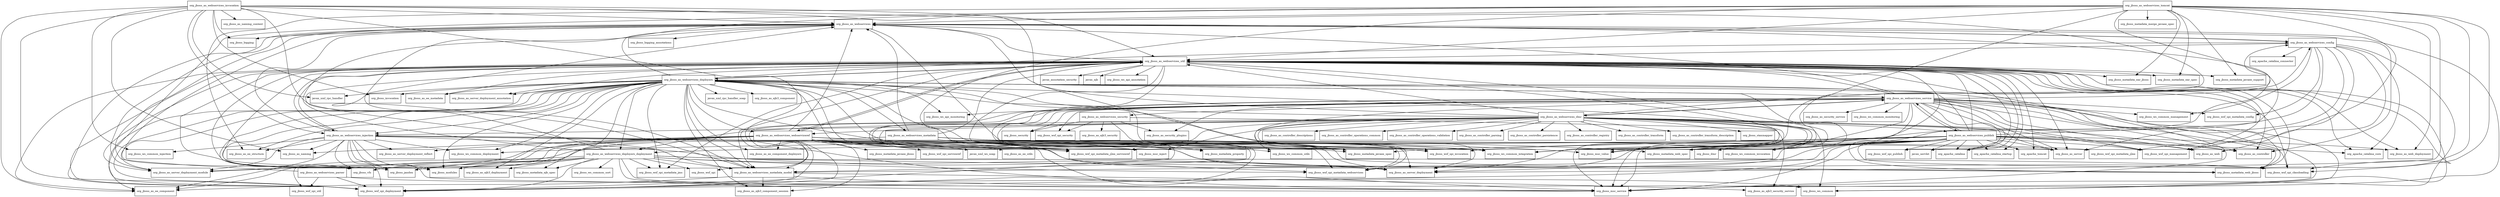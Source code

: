 digraph jboss_as_webservices_server_integration_7_4_0_Final_redhat_19_package_dependencies {
  node [shape = box, fontsize=10.0];
  org_jboss_as_webservices -> org_jboss_as_controller;
  org_jboss_as_webservices -> org_jboss_as_server_deployment;
  org_jboss_as_webservices -> org_jboss_as_server_deployment_module;
  org_jboss_as_webservices -> org_jboss_as_webservices_config;
  org_jboss_as_webservices -> org_jboss_logging;
  org_jboss_as_webservices -> org_jboss_logging_annotations;
  org_jboss_as_webservices -> org_jboss_msc_service;
  org_jboss_as_webservices -> org_jboss_vfs;
  org_jboss_as_webservices -> org_jboss_wsf_spi_deployment;
  org_jboss_as_webservices_config -> org_apache_catalina_connector;
  org_jboss_as_webservices_config -> org_apache_catalina_core;
  org_jboss_as_webservices_config -> org_jboss_as_server;
  org_jboss_as_webservices_config -> org_jboss_as_web;
  org_jboss_as_webservices_config -> org_jboss_as_webservices;
  org_jboss_as_webservices_config -> org_jboss_as_webservices_util;
  org_jboss_as_webservices_config -> org_jboss_msc_service;
  org_jboss_as_webservices_config -> org_jboss_msc_value;
  org_jboss_as_webservices_config -> org_jboss_ws_common_management;
  org_jboss_as_webservices_config -> org_jboss_wsf_spi_management;
  org_jboss_as_webservices_config -> org_jboss_wsf_spi_metadata_config;
  org_jboss_as_webservices_deployers -> javax_xml_rpc_handler;
  org_jboss_as_webservices_deployers -> javax_xml_rpc_handler_soap;
  org_jboss_as_webservices_deployers -> org_jboss_as_ee_component;
  org_jboss_as_webservices_deployers -> org_jboss_as_ee_component_deployers;
  org_jboss_as_webservices_deployers -> org_jboss_as_ee_metadata;
  org_jboss_as_webservices_deployers -> org_jboss_as_ee_structure;
  org_jboss_as_webservices_deployers -> org_jboss_as_ejb3_component;
  org_jboss_as_webservices_deployers -> org_jboss_as_ejb3_component_session;
  org_jboss_as_webservices_deployers -> org_jboss_as_ejb3_deployment;
  org_jboss_as_webservices_deployers -> org_jboss_as_server_deployment;
  org_jboss_as_webservices_deployers -> org_jboss_as_server_deployment_annotation;
  org_jboss_as_webservices_deployers -> org_jboss_as_server_deployment_module;
  org_jboss_as_webservices_deployers -> org_jboss_as_webservices;
  org_jboss_as_webservices_deployers -> org_jboss_as_webservices_config;
  org_jboss_as_webservices_deployers -> org_jboss_as_webservices_deployers_deployment;
  org_jboss_as_webservices_deployers -> org_jboss_as_webservices_injection;
  org_jboss_as_webservices_deployers -> org_jboss_as_webservices_metadata;
  org_jboss_as_webservices_deployers -> org_jboss_as_webservices_metadata_model;
  org_jboss_as_webservices_deployers -> org_jboss_as_webservices_service;
  org_jboss_as_webservices_deployers -> org_jboss_as_webservices_util;
  org_jboss_as_webservices_deployers -> org_jboss_as_webservices_webserviceref;
  org_jboss_as_webservices_deployers -> org_jboss_invocation;
  org_jboss_as_webservices_deployers -> org_jboss_jandex;
  org_jboss_as_webservices_deployers -> org_jboss_metadata_ejb_spec;
  org_jboss_as_webservices_deployers -> org_jboss_metadata_javaee_spec;
  org_jboss_as_webservices_deployers -> org_jboss_metadata_property;
  org_jboss_as_webservices_deployers -> org_jboss_metadata_web_jboss;
  org_jboss_as_webservices_deployers -> org_jboss_metadata_web_spec;
  org_jboss_as_webservices_deployers -> org_jboss_modules;
  org_jboss_as_webservices_deployers -> org_jboss_msc_service;
  org_jboss_as_webservices_deployers -> org_jboss_vfs;
  org_jboss_as_webservices_deployers -> org_jboss_ws_api_monitoring;
  org_jboss_as_webservices_deployers -> org_jboss_ws_common_deployment;
  org_jboss_as_webservices_deployers -> org_jboss_ws_common_integration;
  org_jboss_as_webservices_deployers -> org_jboss_wsf_spi_classloading;
  org_jboss_as_webservices_deployers -> org_jboss_wsf_spi_deployment;
  org_jboss_as_webservices_deployers -> org_jboss_wsf_spi_invocation;
  org_jboss_as_webservices_deployers -> org_jboss_wsf_spi_metadata_j2ee_serviceref;
  org_jboss_as_webservices_deployers -> org_jboss_wsf_spi_metadata_jms;
  org_jboss_as_webservices_deployers -> org_jboss_wsf_spi_metadata_webservices;
  org_jboss_as_webservices_deployers_deployment -> org_jboss_as_ejb3_deployment;
  org_jboss_as_webservices_deployers_deployment -> org_jboss_as_server_deployment;
  org_jboss_as_webservices_deployers_deployment -> org_jboss_as_server_deployment_module;
  org_jboss_as_webservices_deployers_deployment -> org_jboss_as_webservices;
  org_jboss_as_webservices_deployers_deployment -> org_jboss_as_webservices_metadata_model;
  org_jboss_as_webservices_deployers_deployment -> org_jboss_as_webservices_parser;
  org_jboss_as_webservices_deployers_deployment -> org_jboss_as_webservices_util;
  org_jboss_as_webservices_deployers_deployment -> org_jboss_jandex;
  org_jboss_as_webservices_deployers_deployment -> org_jboss_metadata_ejb_spec;
  org_jboss_as_webservices_deployers_deployment -> org_jboss_metadata_web_jboss;
  org_jboss_as_webservices_deployers_deployment -> org_jboss_modules;
  org_jboss_as_webservices_deployers_deployment -> org_jboss_msc_service;
  org_jboss_as_webservices_deployers_deployment -> org_jboss_vfs;
  org_jboss_as_webservices_deployers_deployment -> org_jboss_ws_common;
  org_jboss_as_webservices_deployers_deployment -> org_jboss_ws_common_sort;
  org_jboss_as_webservices_deployers_deployment -> org_jboss_wsf_spi;
  org_jboss_as_webservices_deployers_deployment -> org_jboss_wsf_spi_classloading;
  org_jboss_as_webservices_deployers_deployment -> org_jboss_wsf_spi_deployment;
  org_jboss_as_webservices_deployers_deployment -> org_jboss_wsf_spi_metadata_jms;
  org_jboss_as_webservices_deployers_deployment -> org_jboss_wsf_spi_metadata_webservices;
  org_jboss_as_webservices_dmr -> org_jboss_as_controller;
  org_jboss_as_webservices_dmr -> org_jboss_as_controller_descriptions;
  org_jboss_as_webservices_dmr -> org_jboss_as_controller_operations_common;
  org_jboss_as_webservices_dmr -> org_jboss_as_controller_operations_validation;
  org_jboss_as_webservices_dmr -> org_jboss_as_controller_parsing;
  org_jboss_as_webservices_dmr -> org_jboss_as_controller_persistence;
  org_jboss_as_webservices_dmr -> org_jboss_as_controller_registry;
  org_jboss_as_webservices_dmr -> org_jboss_as_controller_transform;
  org_jboss_as_webservices_dmr -> org_jboss_as_controller_transform_description;
  org_jboss_as_webservices_dmr -> org_jboss_as_server;
  org_jboss_as_webservices_dmr -> org_jboss_as_server_deployment;
  org_jboss_as_webservices_dmr -> org_jboss_as_webservices;
  org_jboss_as_webservices_dmr -> org_jboss_as_webservices_config;
  org_jboss_as_webservices_dmr -> org_jboss_as_webservices_deployers;
  org_jboss_as_webservices_dmr -> org_jboss_as_webservices_deployers_deployment;
  org_jboss_as_webservices_dmr -> org_jboss_as_webservices_injection;
  org_jboss_as_webservices_dmr -> org_jboss_as_webservices_publish;
  org_jboss_as_webservices_dmr -> org_jboss_as_webservices_service;
  org_jboss_as_webservices_dmr -> org_jboss_as_webservices_util;
  org_jboss_as_webservices_dmr -> org_jboss_as_webservices_webserviceref;
  org_jboss_as_webservices_dmr -> org_jboss_dmr;
  org_jboss_as_webservices_dmr -> org_jboss_msc_inject;
  org_jboss_as_webservices_dmr -> org_jboss_msc_service;
  org_jboss_as_webservices_dmr -> org_jboss_msc_value;
  org_jboss_as_webservices_dmr -> org_jboss_staxmapper;
  org_jboss_as_webservices_dmr -> org_jboss_ws_common;
  org_jboss_as_webservices_dmr -> org_jboss_ws_common_integration;
  org_jboss_as_webservices_dmr -> org_jboss_ws_common_utils;
  org_jboss_as_webservices_dmr -> org_jboss_wsf_spi_deployment;
  org_jboss_as_webservices_dmr -> org_jboss_wsf_spi_management;
  org_jboss_as_webservices_dmr -> org_jboss_wsf_spi_metadata_j2ee_serviceref;
  org_jboss_as_webservices_injection -> org_jboss_as_ee_component;
  org_jboss_as_webservices_injection -> org_jboss_as_ee_structure;
  org_jboss_as_webservices_injection -> org_jboss_as_naming;
  org_jboss_as_webservices_injection -> org_jboss_as_server;
  org_jboss_as_webservices_injection -> org_jboss_as_server_deployment;
  org_jboss_as_webservices_injection -> org_jboss_as_server_deployment_module;
  org_jboss_as_webservices_injection -> org_jboss_as_server_deployment_reflect;
  org_jboss_as_webservices_injection -> org_jboss_as_webservices;
  org_jboss_as_webservices_injection -> org_jboss_as_webservices_util;
  org_jboss_as_webservices_injection -> org_jboss_jandex;
  org_jboss_as_webservices_injection -> org_jboss_modules;
  org_jboss_as_webservices_injection -> org_jboss_msc_inject;
  org_jboss_as_webservices_injection -> org_jboss_msc_service;
  org_jboss_as_webservices_injection -> org_jboss_vfs;
  org_jboss_as_webservices_injection -> org_jboss_ws_common_deployment;
  org_jboss_as_webservices_injection -> org_jboss_ws_common_injection;
  org_jboss_as_webservices_injection -> org_jboss_ws_common_integration;
  org_jboss_as_webservices_injection -> org_jboss_wsf_spi_deployment;
  org_jboss_as_webservices_injection -> org_jboss_wsf_spi_metadata_j2ee_serviceref;
  org_jboss_as_webservices_invocation -> javax_xml_rpc_handler;
  org_jboss_as_webservices_invocation -> org_jboss_as_ee_component;
  org_jboss_as_webservices_invocation -> org_jboss_as_naming;
  org_jboss_as_webservices_invocation -> org_jboss_as_naming_context;
  org_jboss_as_webservices_invocation -> org_jboss_as_webservices;
  org_jboss_as_webservices_invocation -> org_jboss_as_webservices_injection;
  org_jboss_as_webservices_invocation -> org_jboss_as_webservices_metadata_model;
  org_jboss_as_webservices_invocation -> org_jboss_as_webservices_util;
  org_jboss_as_webservices_invocation -> org_jboss_invocation;
  org_jboss_as_webservices_invocation -> org_jboss_logging;
  org_jboss_as_webservices_invocation -> org_jboss_msc_service;
  org_jboss_as_webservices_invocation -> org_jboss_ws_common_injection;
  org_jboss_as_webservices_invocation -> org_jboss_ws_common_invocation;
  org_jboss_as_webservices_invocation -> org_jboss_wsf_spi_deployment;
  org_jboss_as_webservices_invocation -> org_jboss_wsf_spi_invocation;
  org_jboss_as_webservices_metadata -> org_jboss_as_server_deployment;
  org_jboss_as_webservices_metadata -> org_jboss_as_webservices;
  org_jboss_as_webservices_metadata -> org_jboss_as_webservices_metadata_model;
  org_jboss_as_webservices_metadata -> org_jboss_as_webservices_util;
  org_jboss_as_webservices_metadata -> org_jboss_metadata_javaee_spec;
  org_jboss_as_webservices_metadata -> org_jboss_metadata_property;
  org_jboss_as_webservices_metadata -> org_jboss_metadata_web_jboss;
  org_jboss_as_webservices_metadata -> org_jboss_metadata_web_spec;
  org_jboss_as_webservices_metadata -> org_jboss_ws_common_integration;
  org_jboss_as_webservices_metadata -> org_jboss_wsf_spi_deployment;
  org_jboss_as_webservices_metadata -> org_jboss_wsf_spi_metadata_j2ee;
  org_jboss_as_webservices_metadata -> org_jboss_wsf_spi_metadata_webservices;
  org_jboss_as_webservices_metadata -> org_jboss_wsf_spi_util;
  org_jboss_as_webservices_metadata_model -> org_jboss_as_ee_component;
  org_jboss_as_webservices_metadata_model -> org_jboss_as_ejb3_component_session;
  org_jboss_as_webservices_metadata_model -> org_jboss_as_ejb3_security_service;
  org_jboss_as_webservices_metadata_model -> org_jboss_as_webservices;
  org_jboss_as_webservices_metadata_model -> org_jboss_msc_service;
  org_jboss_as_webservices_parser -> org_jboss_as_webservices;
  org_jboss_as_webservices_parser -> org_jboss_ws_common;
  org_jboss_as_webservices_parser -> org_jboss_wsf_spi_deployment;
  org_jboss_as_webservices_parser -> org_jboss_wsf_spi_util;
  org_jboss_as_webservices_publish -> javax_servlet;
  org_jboss_as_webservices_publish -> org_apache_catalina;
  org_jboss_as_webservices_publish -> org_apache_catalina_core;
  org_jboss_as_webservices_publish -> org_apache_catalina_startup;
  org_jboss_as_webservices_publish -> org_apache_tomcat;
  org_jboss_as_webservices_publish -> org_jboss_as_controller;
  org_jboss_as_webservices_publish -> org_jboss_as_server;
  org_jboss_as_webservices_publish -> org_jboss_as_server_deployment;
  org_jboss_as_webservices_publish -> org_jboss_as_web;
  org_jboss_as_webservices_publish -> org_jboss_as_web_deployment;
  org_jboss_as_webservices_publish -> org_jboss_as_webservices;
  org_jboss_as_webservices_publish -> org_jboss_as_webservices_deployers;
  org_jboss_as_webservices_publish -> org_jboss_as_webservices_deployers_deployment;
  org_jboss_as_webservices_publish -> org_jboss_as_webservices_metadata_model;
  org_jboss_as_webservices_publish -> org_jboss_as_webservices_service;
  org_jboss_as_webservices_publish -> org_jboss_as_webservices_util;
  org_jboss_as_webservices_publish -> org_jboss_dmr;
  org_jboss_as_webservices_publish -> org_jboss_metadata_javaee_spec;
  org_jboss_as_webservices_publish -> org_jboss_metadata_web_jboss;
  org_jboss_as_webservices_publish -> org_jboss_metadata_web_spec;
  org_jboss_as_webservices_publish -> org_jboss_msc_service;
  org_jboss_as_webservices_publish -> org_jboss_ws_common_deployment;
  org_jboss_as_webservices_publish -> org_jboss_ws_common_integration;
  org_jboss_as_webservices_publish -> org_jboss_ws_common_invocation;
  org_jboss_as_webservices_publish -> org_jboss_wsf_spi_classloading;
  org_jboss_as_webservices_publish -> org_jboss_wsf_spi_deployment;
  org_jboss_as_webservices_publish -> org_jboss_wsf_spi_invocation;
  org_jboss_as_webservices_publish -> org_jboss_wsf_spi_management;
  org_jboss_as_webservices_publish -> org_jboss_wsf_spi_metadata_webservices;
  org_jboss_as_webservices_publish -> org_jboss_wsf_spi_publish;
  org_jboss_as_webservices_security -> org_jboss_as_ejb3_security;
  org_jboss_as_webservices_security -> org_jboss_as_ejb3_security_service;
  org_jboss_as_webservices_security -> org_jboss_as_security_plugins;
  org_jboss_as_webservices_security -> org_jboss_security;
  org_jboss_as_webservices_security -> org_jboss_wsf_spi_invocation;
  org_jboss_as_webservices_security -> org_jboss_wsf_spi_security;
  org_jboss_as_webservices_service -> org_apache_catalina;
  org_jboss_as_webservices_service -> org_jboss_as_controller;
  org_jboss_as_webservices_service -> org_jboss_as_ejb3_security_service;
  org_jboss_as_webservices_service -> org_jboss_as_security_plugins;
  org_jboss_as_webservices_service -> org_jboss_as_security_service;
  org_jboss_as_webservices_service -> org_jboss_as_server;
  org_jboss_as_webservices_service -> org_jboss_as_server_deployment;
  org_jboss_as_webservices_service -> org_jboss_as_web;
  org_jboss_as_webservices_service -> org_jboss_as_webservices;
  org_jboss_as_webservices_service -> org_jboss_as_webservices_config;
  org_jboss_as_webservices_service -> org_jboss_as_webservices_dmr;
  org_jboss_as_webservices_service -> org_jboss_as_webservices_metadata_model;
  org_jboss_as_webservices_service -> org_jboss_as_webservices_publish;
  org_jboss_as_webservices_service -> org_jboss_as_webservices_security;
  org_jboss_as_webservices_service -> org_jboss_as_webservices_util;
  org_jboss_as_webservices_service -> org_jboss_metadata_web_jboss;
  org_jboss_as_webservices_service -> org_jboss_msc_inject;
  org_jboss_as_webservices_service -> org_jboss_msc_service;
  org_jboss_as_webservices_service -> org_jboss_msc_value;
  org_jboss_as_webservices_service -> org_jboss_security;
  org_jboss_as_webservices_service -> org_jboss_ws_api_monitoring;
  org_jboss_as_webservices_service -> org_jboss_ws_common;
  org_jboss_as_webservices_service -> org_jboss_ws_common_management;
  org_jboss_as_webservices_service -> org_jboss_ws_common_monitoring;
  org_jboss_as_webservices_service -> org_jboss_wsf_spi_classloading;
  org_jboss_as_webservices_service -> org_jboss_wsf_spi_deployment;
  org_jboss_as_webservices_service -> org_jboss_wsf_spi_management;
  org_jboss_as_webservices_service -> org_jboss_wsf_spi_metadata_config;
  org_jboss_as_webservices_service -> org_jboss_wsf_spi_metadata_j2ee_serviceref;
  org_jboss_as_webservices_service -> org_jboss_wsf_spi_metadata_webservices;
  org_jboss_as_webservices_service -> org_jboss_wsf_spi_publish;
  org_jboss_as_webservices_service -> org_jboss_wsf_spi_security;
  org_jboss_as_webservices_tomcat -> org_jboss_as_ee_structure;
  org_jboss_as_webservices_tomcat -> org_jboss_as_server_deployment;
  org_jboss_as_webservices_tomcat -> org_jboss_as_web_deployment;
  org_jboss_as_webservices_tomcat -> org_jboss_as_webservices;
  org_jboss_as_webservices_tomcat -> org_jboss_as_webservices_metadata_model;
  org_jboss_as_webservices_tomcat -> org_jboss_as_webservices_util;
  org_jboss_as_webservices_tomcat -> org_jboss_metadata_ear_jboss;
  org_jboss_as_webservices_tomcat -> org_jboss_metadata_ear_spec;
  org_jboss_as_webservices_tomcat -> org_jboss_metadata_javaee_spec;
  org_jboss_as_webservices_tomcat -> org_jboss_metadata_javaee_support;
  org_jboss_as_webservices_tomcat -> org_jboss_metadata_merge_javaee_spec;
  org_jboss_as_webservices_tomcat -> org_jboss_metadata_web_jboss;
  org_jboss_as_webservices_tomcat -> org_jboss_metadata_web_spec;
  org_jboss_as_webservices_tomcat -> org_jboss_ws_common_integration;
  org_jboss_as_webservices_tomcat -> org_jboss_wsf_spi_classloading;
  org_jboss_as_webservices_tomcat -> org_jboss_wsf_spi_deployment;
  org_jboss_as_webservices_tomcat -> org_jboss_wsf_spi_metadata_j2ee;
  org_jboss_as_webservices_util -> javax_annotation_security;
  org_jboss_as_webservices_util -> javax_ejb;
  org_jboss_as_webservices_util -> javax_servlet;
  org_jboss_as_webservices_util -> org_apache_catalina;
  org_jboss_as_webservices_util -> org_apache_catalina_core;
  org_jboss_as_webservices_util -> org_apache_catalina_startup;
  org_jboss_as_webservices_util -> org_apache_tomcat;
  org_jboss_as_webservices_util -> org_jboss_as_controller;
  org_jboss_as_webservices_util -> org_jboss_as_ee_component;
  org_jboss_as_webservices_util -> org_jboss_as_ee_metadata;
  org_jboss_as_webservices_util -> org_jboss_as_server;
  org_jboss_as_webservices_util -> org_jboss_as_server_deployment;
  org_jboss_as_webservices_util -> org_jboss_as_server_deployment_annotation;
  org_jboss_as_webservices_util -> org_jboss_as_server_deployment_module;
  org_jboss_as_webservices_util -> org_jboss_as_web_deployment;
  org_jboss_as_webservices_util -> org_jboss_as_webservices;
  org_jboss_as_webservices_util -> org_jboss_as_webservices_deployers;
  org_jboss_as_webservices_util -> org_jboss_as_webservices_injection;
  org_jboss_as_webservices_util -> org_jboss_as_webservices_metadata_model;
  org_jboss_as_webservices_util -> org_jboss_as_webservices_webserviceref;
  org_jboss_as_webservices_util -> org_jboss_jandex;
  org_jboss_as_webservices_util -> org_jboss_metadata_ear_jboss;
  org_jboss_as_webservices_util -> org_jboss_metadata_ear_spec;
  org_jboss_as_webservices_util -> org_jboss_metadata_javaee_spec;
  org_jboss_as_webservices_util -> org_jboss_metadata_javaee_support;
  org_jboss_as_webservices_util -> org_jboss_metadata_web_jboss;
  org_jboss_as_webservices_util -> org_jboss_metadata_web_spec;
  org_jboss_as_webservices_util -> org_jboss_modules;
  org_jboss_as_webservices_util -> org_jboss_msc_service;
  org_jboss_as_webservices_util -> org_jboss_vfs;
  org_jboss_as_webservices_util -> org_jboss_ws_api_annotation;
  org_jboss_as_webservices_util -> org_jboss_ws_common;
  org_jboss_as_webservices_util -> org_jboss_ws_common_integration;
  org_jboss_as_webservices_util -> org_jboss_wsf_spi_classloading;
  org_jboss_as_webservices_util -> org_jboss_wsf_spi_deployment;
  org_jboss_as_webservices_util -> org_jboss_wsf_spi_management;
  org_jboss_as_webservices_util -> org_jboss_wsf_spi_metadata_jms;
  org_jboss_as_webservices_util -> org_jboss_wsf_spi_metadata_webservices;
  org_jboss_as_webservices_webserviceref -> javax_xml_ws_soap;
  org_jboss_as_webservices_webserviceref -> org_jboss_as_ee_component;
  org_jboss_as_webservices_webserviceref -> org_jboss_as_ee_component_deployers;
  org_jboss_as_webservices_webserviceref -> org_jboss_as_ee_utils;
  org_jboss_as_webservices_webserviceref -> org_jboss_as_ejb3_component_session;
  org_jboss_as_webservices_webserviceref -> org_jboss_as_naming;
  org_jboss_as_webservices_webserviceref -> org_jboss_as_server_deployment;
  org_jboss_as_webservices_webserviceref -> org_jboss_as_server_deployment_module;
  org_jboss_as_webservices_webserviceref -> org_jboss_as_server_deployment_reflect;
  org_jboss_as_webservices_webserviceref -> org_jboss_as_webservices;
  org_jboss_as_webservices_webserviceref -> org_jboss_as_webservices_util;
  org_jboss_as_webservices_webserviceref -> org_jboss_jandex;
  org_jboss_as_webservices_webserviceref -> org_jboss_metadata_javaee_jboss;
  org_jboss_as_webservices_webserviceref -> org_jboss_metadata_javaee_spec;
  org_jboss_as_webservices_webserviceref -> org_jboss_modules;
  org_jboss_as_webservices_webserviceref -> org_jboss_msc_inject;
  org_jboss_as_webservices_webserviceref -> org_jboss_msc_service;
  org_jboss_as_webservices_webserviceref -> org_jboss_msc_value;
  org_jboss_as_webservices_webserviceref -> org_jboss_vfs;
  org_jboss_as_webservices_webserviceref -> org_jboss_ws_common_utils;
  org_jboss_as_webservices_webserviceref -> org_jboss_wsf_spi;
  org_jboss_as_webservices_webserviceref -> org_jboss_wsf_spi_classloading;
  org_jboss_as_webservices_webserviceref -> org_jboss_wsf_spi_deployment;
  org_jboss_as_webservices_webserviceref -> org_jboss_wsf_spi_metadata_j2ee_serviceref;
  org_jboss_as_webservices_webserviceref -> org_jboss_wsf_spi_serviceref;
}
